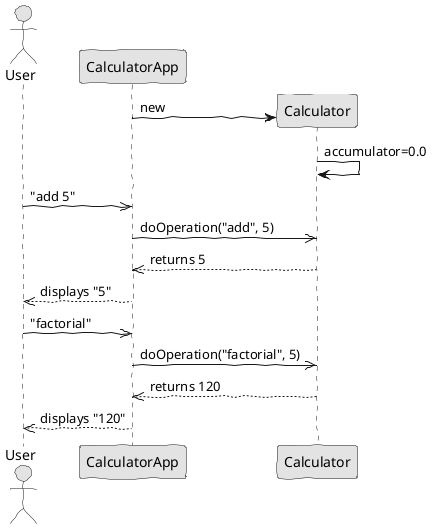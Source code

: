 @startuml class-diagram.png
skinparam handwritten true
skinparam monochrome true
skinparam packageStyle rect
skinparam defaultFontName FG Virgil
skinparam shadowing false

actor User
participant CalculatorApp
participant Calculator

create Calculator
CalculatorApp -> Calculator : new
Calculator -> Calculator : accumulator=0.0

User ->> CalculatorApp : "add 5"
CalculatorApp ->> Calculator : doOperation("add", 5)
CalculatorApp <<-- Calculator : returns 5
User <<-- CalculatorApp : displays "5"
User ->> CalculatorApp : "factorial"
CalculatorApp ->> Calculator : doOperation("factorial", 5)
CalculatorApp <<-- Calculator : returns 120
User <<-- CalculatorApp : displays "120"


@enduml

